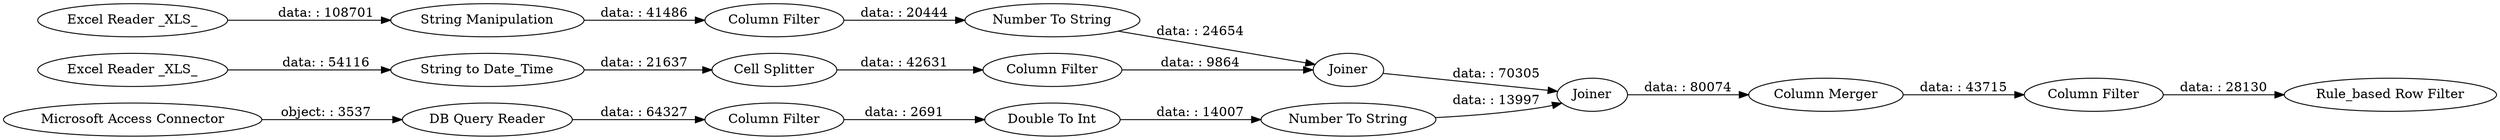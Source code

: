 digraph {
	"-598342543628232028_17" [label=Joiner]
	"1729926367567558036_5" [label="Excel Reader _XLS_"]
	"-1182998141635113592_4" [label="String to Date_Time"]
	"1729926367567558036_6" [label="String Manipulation"]
	"731822268363078628_11" [label="Microsoft Access Connector"]
	"731822268363078628_19" [label="Double To Int"]
	"-598342543628232028_8" [label=Joiner]
	"-1182998141635113592_1" [label="Excel Reader _XLS_"]
	"-1182998141635113592_2" [label="Cell Splitter"]
	"731822268363078628_18" [label="Number To String"]
	"-598342543628232028_20" [label="Column Merger"]
	"1729926367567558036_9" [label="Number To String"]
	"-1182998141635113592_3" [label="Column Filter"]
	"-598342543628232028_25" [label="Rule_based Row Filter"]
	"-598342543628232028_24" [label="Column Filter"]
	"1729926367567558036_7" [label="Column Filter"]
	"731822268363078628_15" [label="DB Query Reader"]
	"731822268363078628_13" [label="Column Filter"]
	"731822268363078628_13" -> "731822268363078628_19" [label="data: : 2691"]
	"-598342543628232028_8" -> "-598342543628232028_17" [label="data: : 70305"]
	"1729926367567558036_7" -> "1729926367567558036_9" [label="data: : 20444"]
	"1729926367567558036_5" -> "1729926367567558036_6" [label="data: : 108701"]
	"1729926367567558036_9" -> "-598342543628232028_8" [label="data: : 24654"]
	"-598342543628232028_24" -> "-598342543628232028_25" [label="data: : 28130"]
	"1729926367567558036_6" -> "1729926367567558036_7" [label="data: : 41486"]
	"-1182998141635113592_2" -> "-1182998141635113592_3" [label="data: : 42631"]
	"-598342543628232028_17" -> "-598342543628232028_20" [label="data: : 80074"]
	"-1182998141635113592_4" -> "-1182998141635113592_2" [label="data: : 21637"]
	"731822268363078628_15" -> "731822268363078628_13" [label="data: : 64327"]
	"-1182998141635113592_1" -> "-1182998141635113592_4" [label="data: : 54116"]
	"731822268363078628_11" -> "731822268363078628_15" [label="object: : 3537"]
	"731822268363078628_18" -> "-598342543628232028_17" [label="data: : 13997"]
	"731822268363078628_19" -> "731822268363078628_18" [label="data: : 14007"]
	"-1182998141635113592_3" -> "-598342543628232028_8" [label="data: : 9864"]
	"-598342543628232028_20" -> "-598342543628232028_24" [label="data: : 43715"]
	rankdir=LR
}
